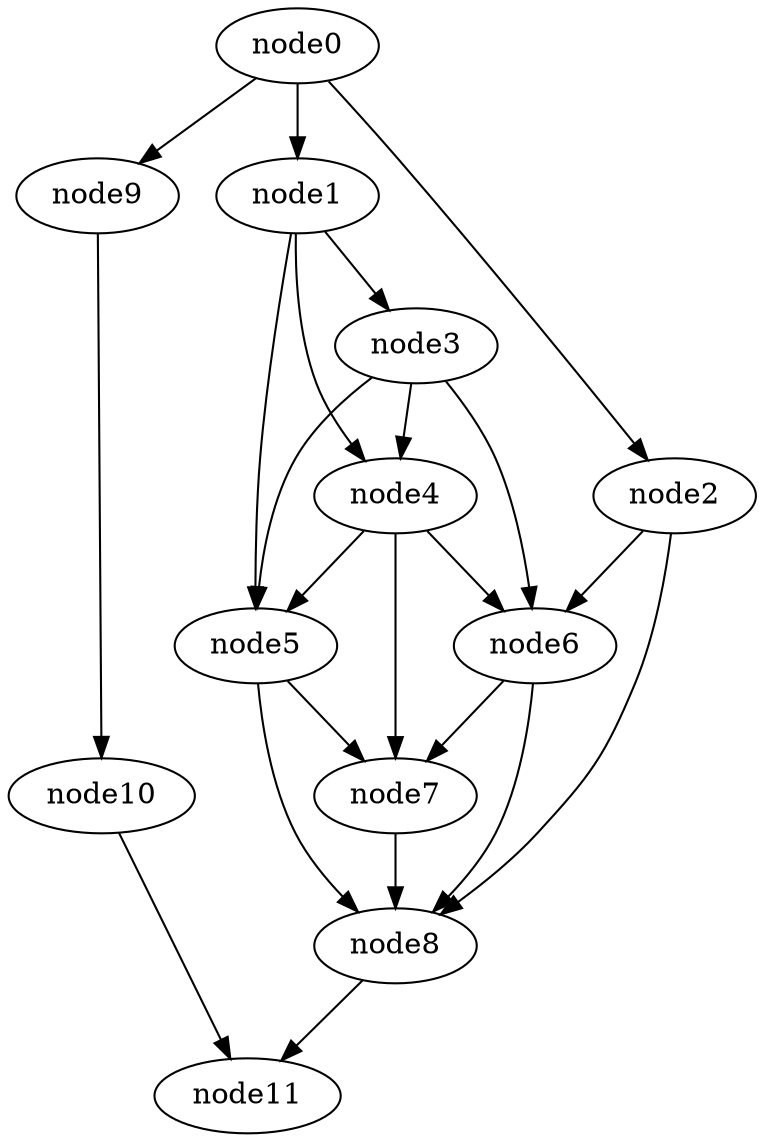 digraph g{
	node11
	node10 -> node11
	node9 -> node10
	node8 -> node11
	node7 -> node8
	node6 -> node8
	node6 -> node7
	node5 -> node8
	node5 -> node7
	node4 -> node7
	node4 -> node6
	node4 -> node5
	node3 -> node6
	node3 -> node5
	node3 -> node4
	node2 -> node8
	node2 -> node6
	node1 -> node5
	node1 -> node4
	node1 -> node3
	node0 -> node9
	node0 -> node2
	node0 -> node1
}

